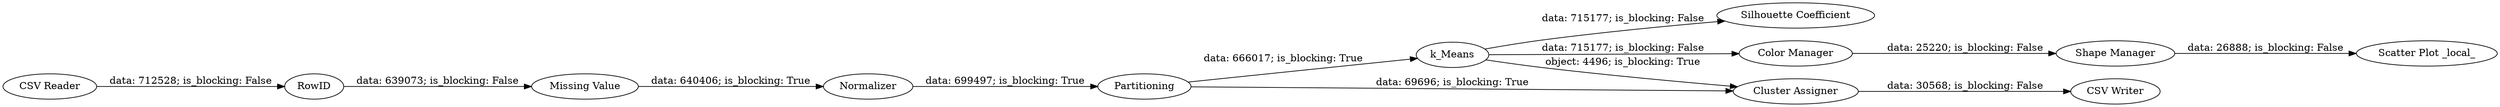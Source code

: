 digraph {
	"-8157090921164445048_13" [label="Silhouette Coefficient"]
	"-8157090921164445048_12" [label="CSV Writer"]
	"-8157090921164445048_1" [label="CSV Reader"]
	"-8157090921164445048_6" [label=Partitioning]
	"-8157090921164445048_3" [label="Color Manager"]
	"-8157090921164445048_5" [label="Scatter Plot _local_"]
	"-8157090921164445048_11" [label=Normalizer]
	"-8157090921164445048_2" [label=k_Means]
	"-8157090921164445048_7" [label="Cluster Assigner"]
	"-8157090921164445048_10" [label="Missing Value"]
	"-8157090921164445048_9" [label=RowID]
	"-8157090921164445048_4" [label="Shape Manager"]
	"-8157090921164445048_3" -> "-8157090921164445048_4" [label="data: 25220; is_blocking: False"]
	"-8157090921164445048_2" -> "-8157090921164445048_3" [label="data: 715177; is_blocking: False"]
	"-8157090921164445048_6" -> "-8157090921164445048_2" [label="data: 666017; is_blocking: True"]
	"-8157090921164445048_6" -> "-8157090921164445048_7" [label="data: 69696; is_blocking: True"]
	"-8157090921164445048_2" -> "-8157090921164445048_7" [label="object: 4496; is_blocking: True"]
	"-8157090921164445048_4" -> "-8157090921164445048_5" [label="data: 26888; is_blocking: False"]
	"-8157090921164445048_7" -> "-8157090921164445048_12" [label="data: 30568; is_blocking: False"]
	"-8157090921164445048_1" -> "-8157090921164445048_9" [label="data: 712528; is_blocking: False"]
	"-8157090921164445048_11" -> "-8157090921164445048_6" [label="data: 699497; is_blocking: True"]
	"-8157090921164445048_2" -> "-8157090921164445048_13" [label="data: 715177; is_blocking: False"]
	"-8157090921164445048_9" -> "-8157090921164445048_10" [label="data: 639073; is_blocking: False"]
	"-8157090921164445048_10" -> "-8157090921164445048_11" [label="data: 640406; is_blocking: True"]
	rankdir=LR
}
